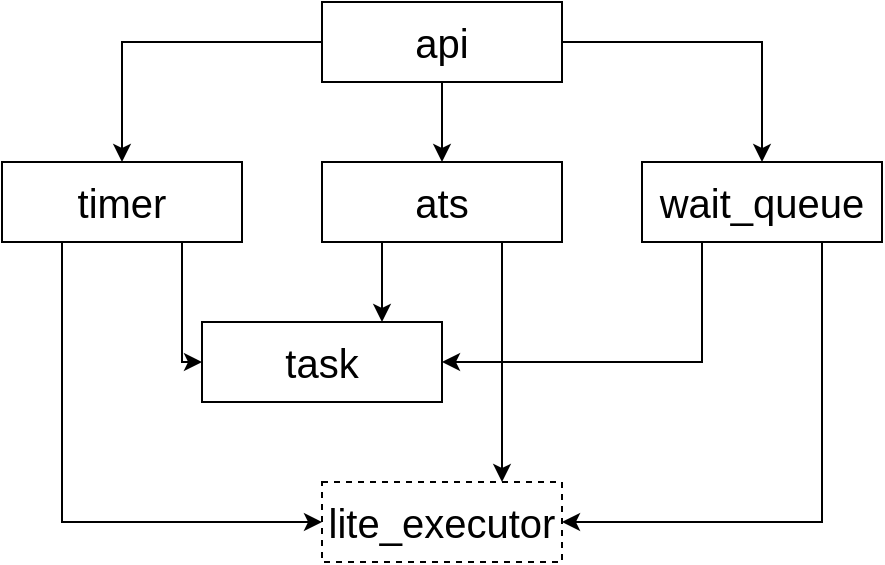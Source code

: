 <mxfile version="24.3.1" type="device">
  <diagram name="第 1 页" id="CFiGCAr4FQk7GO6EfaxW">
    <mxGraphModel dx="1050" dy="611" grid="1" gridSize="10" guides="1" tooltips="1" connect="1" arrows="1" fold="1" page="1" pageScale="1" pageWidth="827" pageHeight="1169" math="0" shadow="0">
      <root>
        <mxCell id="0" />
        <mxCell id="1" parent="0" />
        <mxCell id="8kuT7o2I9mFNRf3g8xRP-10" style="edgeStyle=orthogonalEdgeStyle;rounded=0;orthogonalLoop=1;jettySize=auto;html=1;exitX=0;exitY=0.5;exitDx=0;exitDy=0;entryX=0.5;entryY=0;entryDx=0;entryDy=0;" edge="1" parent="1" source="8kuT7o2I9mFNRf3g8xRP-1" target="8kuT7o2I9mFNRf3g8xRP-4">
          <mxGeometry relative="1" as="geometry" />
        </mxCell>
        <mxCell id="8kuT7o2I9mFNRf3g8xRP-11" style="edgeStyle=orthogonalEdgeStyle;rounded=0;orthogonalLoop=1;jettySize=auto;html=1;exitX=1;exitY=0.5;exitDx=0;exitDy=0;entryX=0.5;entryY=0;entryDx=0;entryDy=0;" edge="1" parent="1" source="8kuT7o2I9mFNRf3g8xRP-1" target="8kuT7o2I9mFNRf3g8xRP-5">
          <mxGeometry relative="1" as="geometry" />
        </mxCell>
        <mxCell id="8kuT7o2I9mFNRf3g8xRP-12" style="edgeStyle=orthogonalEdgeStyle;rounded=0;orthogonalLoop=1;jettySize=auto;html=1;exitX=0.5;exitY=1;exitDx=0;exitDy=0;entryX=0.5;entryY=0;entryDx=0;entryDy=0;" edge="1" parent="1" source="8kuT7o2I9mFNRf3g8xRP-1" target="8kuT7o2I9mFNRf3g8xRP-2">
          <mxGeometry relative="1" as="geometry" />
        </mxCell>
        <mxCell id="8kuT7o2I9mFNRf3g8xRP-1" value="&lt;font style=&quot;font-size: 20px;&quot;&gt;api&lt;/font&gt;" style="rounded=0;whiteSpace=wrap;html=1;" vertex="1" parent="1">
          <mxGeometry x="360" y="280" width="120" height="40" as="geometry" />
        </mxCell>
        <mxCell id="8kuT7o2I9mFNRf3g8xRP-16" style="edgeStyle=orthogonalEdgeStyle;rounded=0;orthogonalLoop=1;jettySize=auto;html=1;exitX=0.25;exitY=1;exitDx=0;exitDy=0;entryX=0.75;entryY=0;entryDx=0;entryDy=0;" edge="1" parent="1" source="8kuT7o2I9mFNRf3g8xRP-2" target="8kuT7o2I9mFNRf3g8xRP-3">
          <mxGeometry relative="1" as="geometry" />
        </mxCell>
        <mxCell id="8kuT7o2I9mFNRf3g8xRP-20" style="edgeStyle=orthogonalEdgeStyle;rounded=0;orthogonalLoop=1;jettySize=auto;html=1;exitX=0.75;exitY=1;exitDx=0;exitDy=0;entryX=0.75;entryY=0;entryDx=0;entryDy=0;" edge="1" parent="1" source="8kuT7o2I9mFNRf3g8xRP-2" target="8kuT7o2I9mFNRf3g8xRP-15">
          <mxGeometry relative="1" as="geometry" />
        </mxCell>
        <mxCell id="8kuT7o2I9mFNRf3g8xRP-2" value="&lt;font style=&quot;font-size: 20px;&quot;&gt;ats&lt;/font&gt;" style="rounded=0;whiteSpace=wrap;html=1;" vertex="1" parent="1">
          <mxGeometry x="360" y="360" width="120" height="40" as="geometry" />
        </mxCell>
        <mxCell id="8kuT7o2I9mFNRf3g8xRP-3" value="&lt;font style=&quot;font-size: 20px;&quot;&gt;task&lt;/font&gt;" style="rounded=0;whiteSpace=wrap;html=1;" vertex="1" parent="1">
          <mxGeometry x="300" y="440" width="120" height="40" as="geometry" />
        </mxCell>
        <mxCell id="8kuT7o2I9mFNRf3g8xRP-8" style="edgeStyle=orthogonalEdgeStyle;rounded=0;orthogonalLoop=1;jettySize=auto;html=1;entryX=0;entryY=0.5;entryDx=0;entryDy=0;exitX=0.75;exitY=1;exitDx=0;exitDy=0;" edge="1" parent="1" source="8kuT7o2I9mFNRf3g8xRP-4" target="8kuT7o2I9mFNRf3g8xRP-3">
          <mxGeometry relative="1" as="geometry">
            <Array as="points">
              <mxPoint x="290" y="460" />
            </Array>
          </mxGeometry>
        </mxCell>
        <mxCell id="8kuT7o2I9mFNRf3g8xRP-19" style="edgeStyle=orthogonalEdgeStyle;rounded=0;orthogonalLoop=1;jettySize=auto;html=1;exitX=0.25;exitY=1;exitDx=0;exitDy=0;entryX=0;entryY=0.5;entryDx=0;entryDy=0;" edge="1" parent="1" source="8kuT7o2I9mFNRf3g8xRP-4" target="8kuT7o2I9mFNRf3g8xRP-15">
          <mxGeometry relative="1" as="geometry" />
        </mxCell>
        <mxCell id="8kuT7o2I9mFNRf3g8xRP-4" value="&lt;font style=&quot;font-size: 20px;&quot;&gt;timer&lt;/font&gt;" style="rounded=0;whiteSpace=wrap;html=1;" vertex="1" parent="1">
          <mxGeometry x="200" y="360" width="120" height="40" as="geometry" />
        </mxCell>
        <mxCell id="8kuT7o2I9mFNRf3g8xRP-17" style="edgeStyle=orthogonalEdgeStyle;rounded=0;orthogonalLoop=1;jettySize=auto;html=1;exitX=0.25;exitY=1;exitDx=0;exitDy=0;entryX=1;entryY=0.5;entryDx=0;entryDy=0;" edge="1" parent="1" source="8kuT7o2I9mFNRf3g8xRP-5" target="8kuT7o2I9mFNRf3g8xRP-3">
          <mxGeometry relative="1" as="geometry" />
        </mxCell>
        <mxCell id="8kuT7o2I9mFNRf3g8xRP-18" style="edgeStyle=orthogonalEdgeStyle;rounded=0;orthogonalLoop=1;jettySize=auto;html=1;exitX=0.75;exitY=1;exitDx=0;exitDy=0;entryX=1;entryY=0.5;entryDx=0;entryDy=0;" edge="1" parent="1" source="8kuT7o2I9mFNRf3g8xRP-5" target="8kuT7o2I9mFNRf3g8xRP-15">
          <mxGeometry relative="1" as="geometry" />
        </mxCell>
        <mxCell id="8kuT7o2I9mFNRf3g8xRP-5" value="&lt;font style=&quot;font-size: 20px;&quot;&gt;wait_queue&lt;/font&gt;" style="rounded=0;whiteSpace=wrap;html=1;" vertex="1" parent="1">
          <mxGeometry x="520" y="360" width="120" height="40" as="geometry" />
        </mxCell>
        <mxCell id="8kuT7o2I9mFNRf3g8xRP-15" value="&lt;font style=&quot;font-size: 20px;&quot;&gt;lite_executor&lt;/font&gt;" style="rounded=0;whiteSpace=wrap;html=1;dashed=1;" vertex="1" parent="1">
          <mxGeometry x="360" y="520" width="120" height="40" as="geometry" />
        </mxCell>
      </root>
    </mxGraphModel>
  </diagram>
</mxfile>
